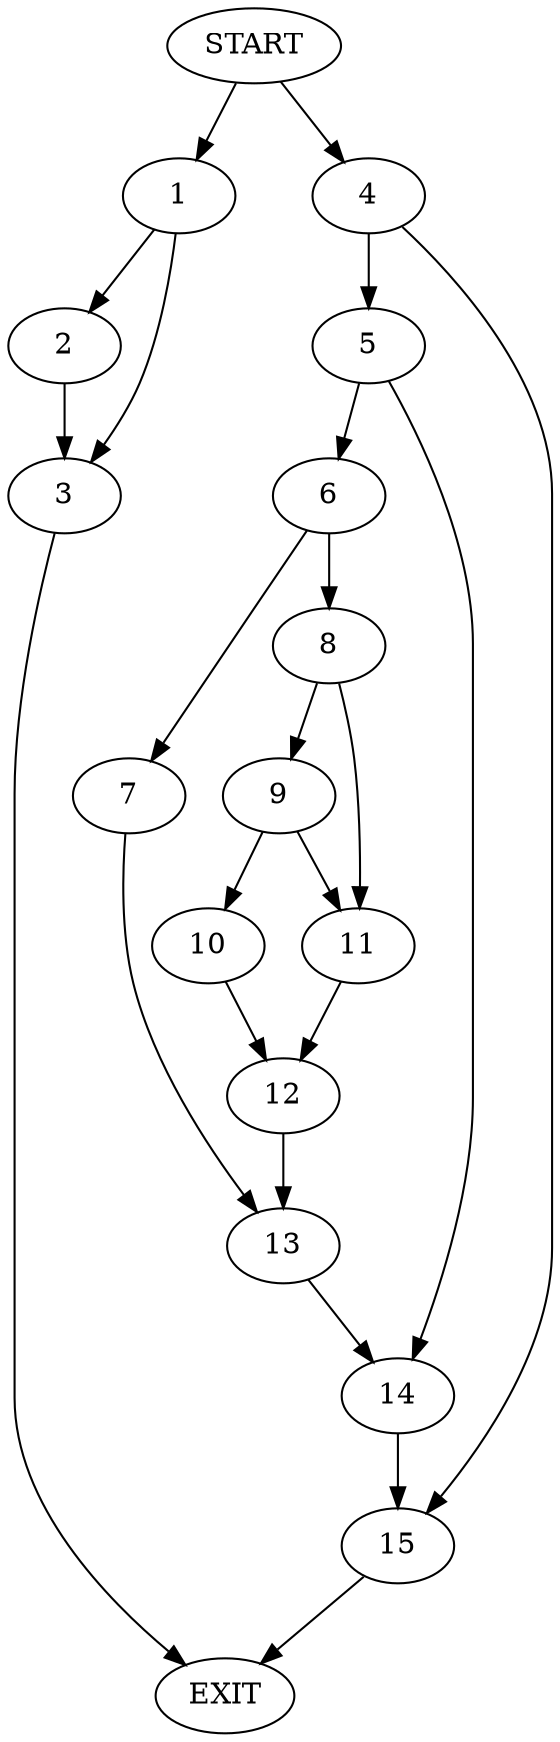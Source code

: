 digraph { 
0 [label="START"];
1;
2;
3;
4;
5;
6;
7;
8;
9;
10;
11;
12;
13;
14;
15;
16[label="EXIT"];
0 -> 1;
0 -> 4;
1 -> 2;
1 -> 3;
2 -> 3;
3 -> 16;
4 -> 5;
4 -> 15;
5 -> 6;
5 -> 14;
6 -> 7;
6 -> 8;
7 -> 13;
8 -> 9;
8 -> 11;
9 -> 10;
9 -> 11;
10 -> 12;
11 -> 12;
12 -> 13;
13 -> 14;
14 -> 15;
15 -> 16;
}